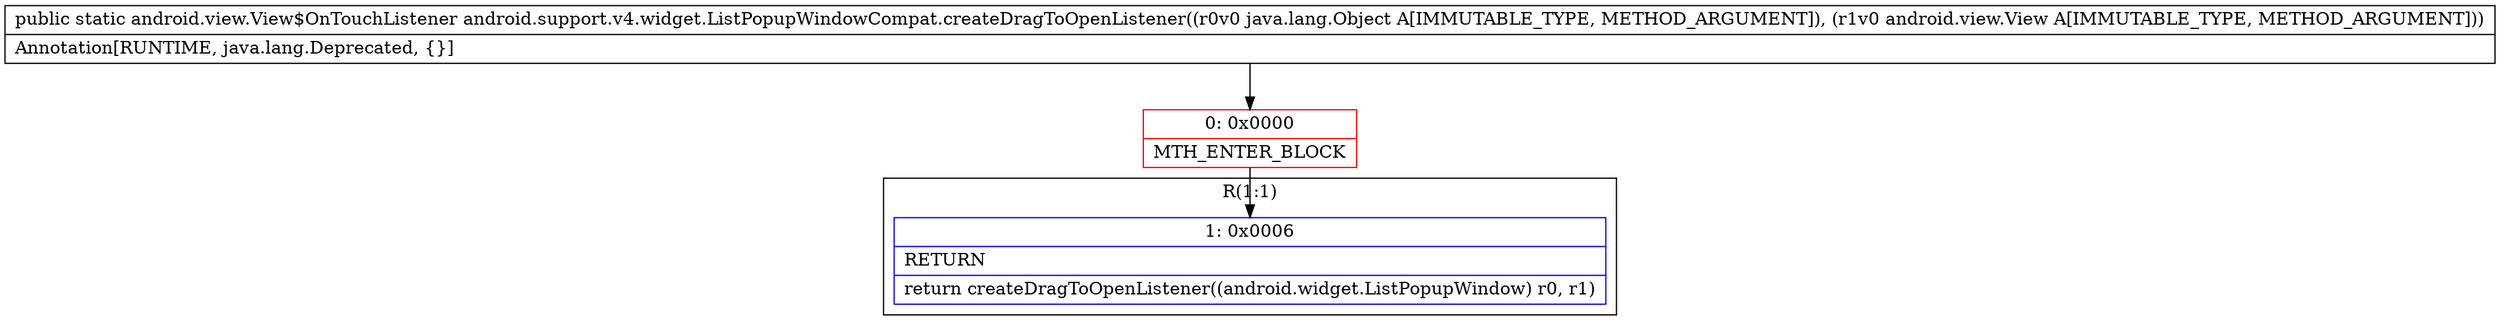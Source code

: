 digraph "CFG forandroid.support.v4.widget.ListPopupWindowCompat.createDragToOpenListener(Ljava\/lang\/Object;Landroid\/view\/View;)Landroid\/view\/View$OnTouchListener;" {
subgraph cluster_Region_1760019659 {
label = "R(1:1)";
node [shape=record,color=blue];
Node_1 [shape=record,label="{1\:\ 0x0006|RETURN\l|return createDragToOpenListener((android.widget.ListPopupWindow) r0, r1)\l}"];
}
Node_0 [shape=record,color=red,label="{0\:\ 0x0000|MTH_ENTER_BLOCK\l}"];
MethodNode[shape=record,label="{public static android.view.View$OnTouchListener android.support.v4.widget.ListPopupWindowCompat.createDragToOpenListener((r0v0 java.lang.Object A[IMMUTABLE_TYPE, METHOD_ARGUMENT]), (r1v0 android.view.View A[IMMUTABLE_TYPE, METHOD_ARGUMENT]))  | Annotation[RUNTIME, java.lang.Deprecated, \{\}]\l}"];
MethodNode -> Node_0;
Node_0 -> Node_1;
}

